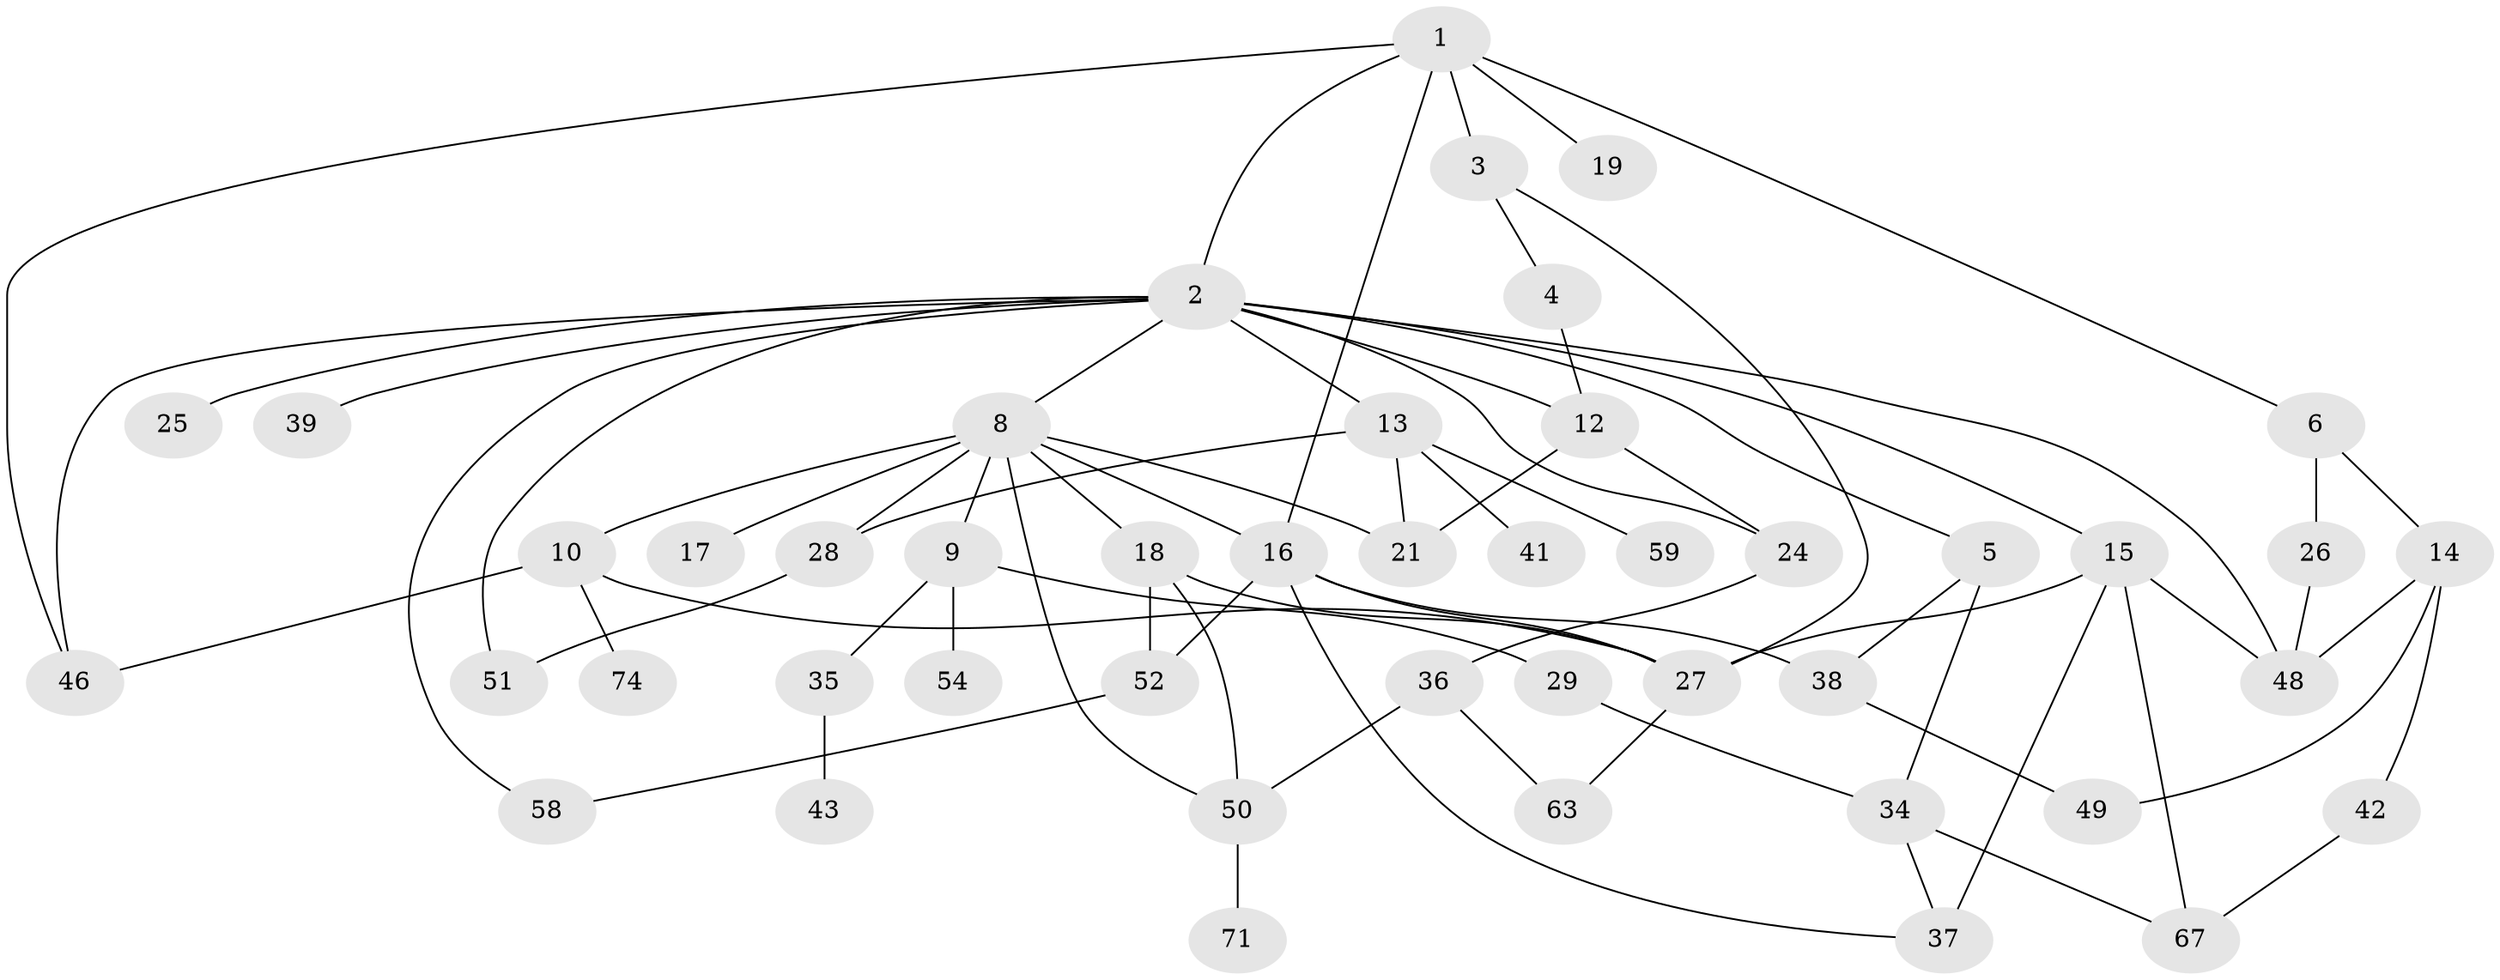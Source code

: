 // Generated by graph-tools (version 1.1) at 2025/51/02/27/25 19:51:36]
// undirected, 46 vertices, 73 edges
graph export_dot {
graph [start="1"]
  node [color=gray90,style=filled];
  1 [super="+7"];
  2 [super="+31"];
  3 [super="+45"];
  4 [super="+11"];
  5 [super="+65"];
  6;
  8 [super="+61"];
  9 [super="+53"];
  10 [super="+40"];
  12;
  13 [super="+44"];
  14 [super="+23"];
  15 [super="+20"];
  16 [super="+30"];
  17 [super="+47"];
  18 [super="+70"];
  19 [super="+32"];
  21 [super="+22"];
  24 [super="+62"];
  25;
  26 [super="+64"];
  27 [super="+33"];
  28 [super="+72"];
  29 [super="+75"];
  34;
  35;
  36 [super="+57"];
  37 [super="+69"];
  38 [super="+60"];
  39;
  41;
  42;
  43 [super="+66"];
  46;
  48 [super="+55"];
  49;
  50 [super="+56"];
  51;
  52 [super="+68"];
  54;
  58;
  59;
  63;
  67 [super="+73"];
  71;
  74;
  1 -- 2;
  1 -- 3;
  1 -- 6;
  1 -- 19;
  1 -- 16;
  1 -- 46;
  2 -- 5;
  2 -- 8;
  2 -- 12;
  2 -- 13;
  2 -- 15;
  2 -- 25;
  2 -- 39;
  2 -- 46;
  2 -- 58;
  2 -- 48;
  2 -- 51;
  2 -- 24;
  3 -- 4;
  3 -- 27;
  4 -- 12;
  5 -- 34;
  5 -- 38;
  6 -- 14;
  6 -- 26;
  8 -- 9;
  8 -- 10;
  8 -- 16;
  8 -- 17;
  8 -- 18;
  8 -- 28 [weight=2];
  8 -- 50;
  8 -- 21;
  9 -- 29;
  9 -- 35;
  9 -- 54;
  10 -- 27;
  10 -- 74;
  10 -- 46;
  12 -- 21;
  12 -- 24;
  13 -- 41;
  13 -- 59;
  13 -- 28;
  13 -- 21;
  14 -- 42;
  14 -- 49;
  14 -- 48;
  15 -- 37 [weight=2];
  15 -- 67;
  15 -- 27;
  15 -- 48;
  16 -- 38;
  16 -- 27;
  16 -- 37;
  16 -- 52;
  18 -- 52;
  18 -- 27;
  18 -- 50;
  24 -- 36;
  26 -- 48;
  27 -- 63;
  28 -- 51;
  29 -- 34;
  34 -- 37;
  34 -- 67;
  35 -- 43;
  36 -- 50;
  36 -- 63;
  38 -- 49;
  42 -- 67;
  50 -- 71;
  52 -- 58;
}
